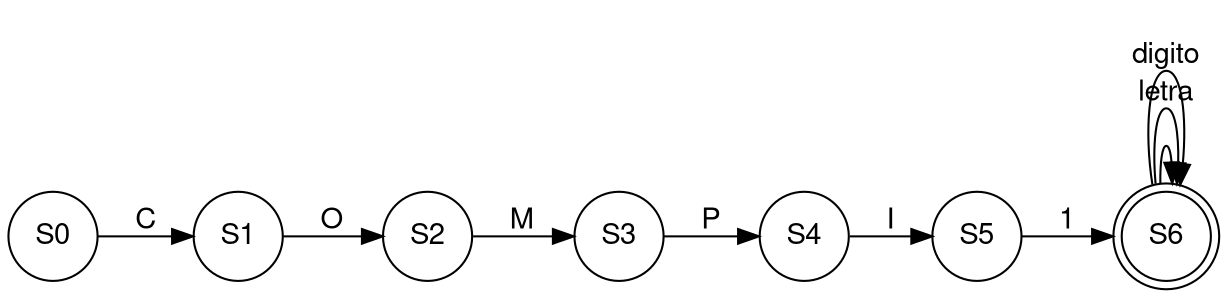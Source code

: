 digraph AFD {
fontname="Helvetica,Arial,sans-serif";
node [fontname="Helvetica,Arial,sans-serif"]
edge [fontname="Helvetica,Arial,sans-serif"]
rankdir=LR;
node [shape = doublecircle]; S6;
node [shape = circle];
S0->S1[label="C"]
S1->S2[label="O"]
S2->S3[label="M"]
S3->S4[label="P"]
S4->S5[label="I"]
S5->S6[label="1"]
S6->S6[label=""]
S6->S6[label="letra"]
S6->S6[label="digito"]
}